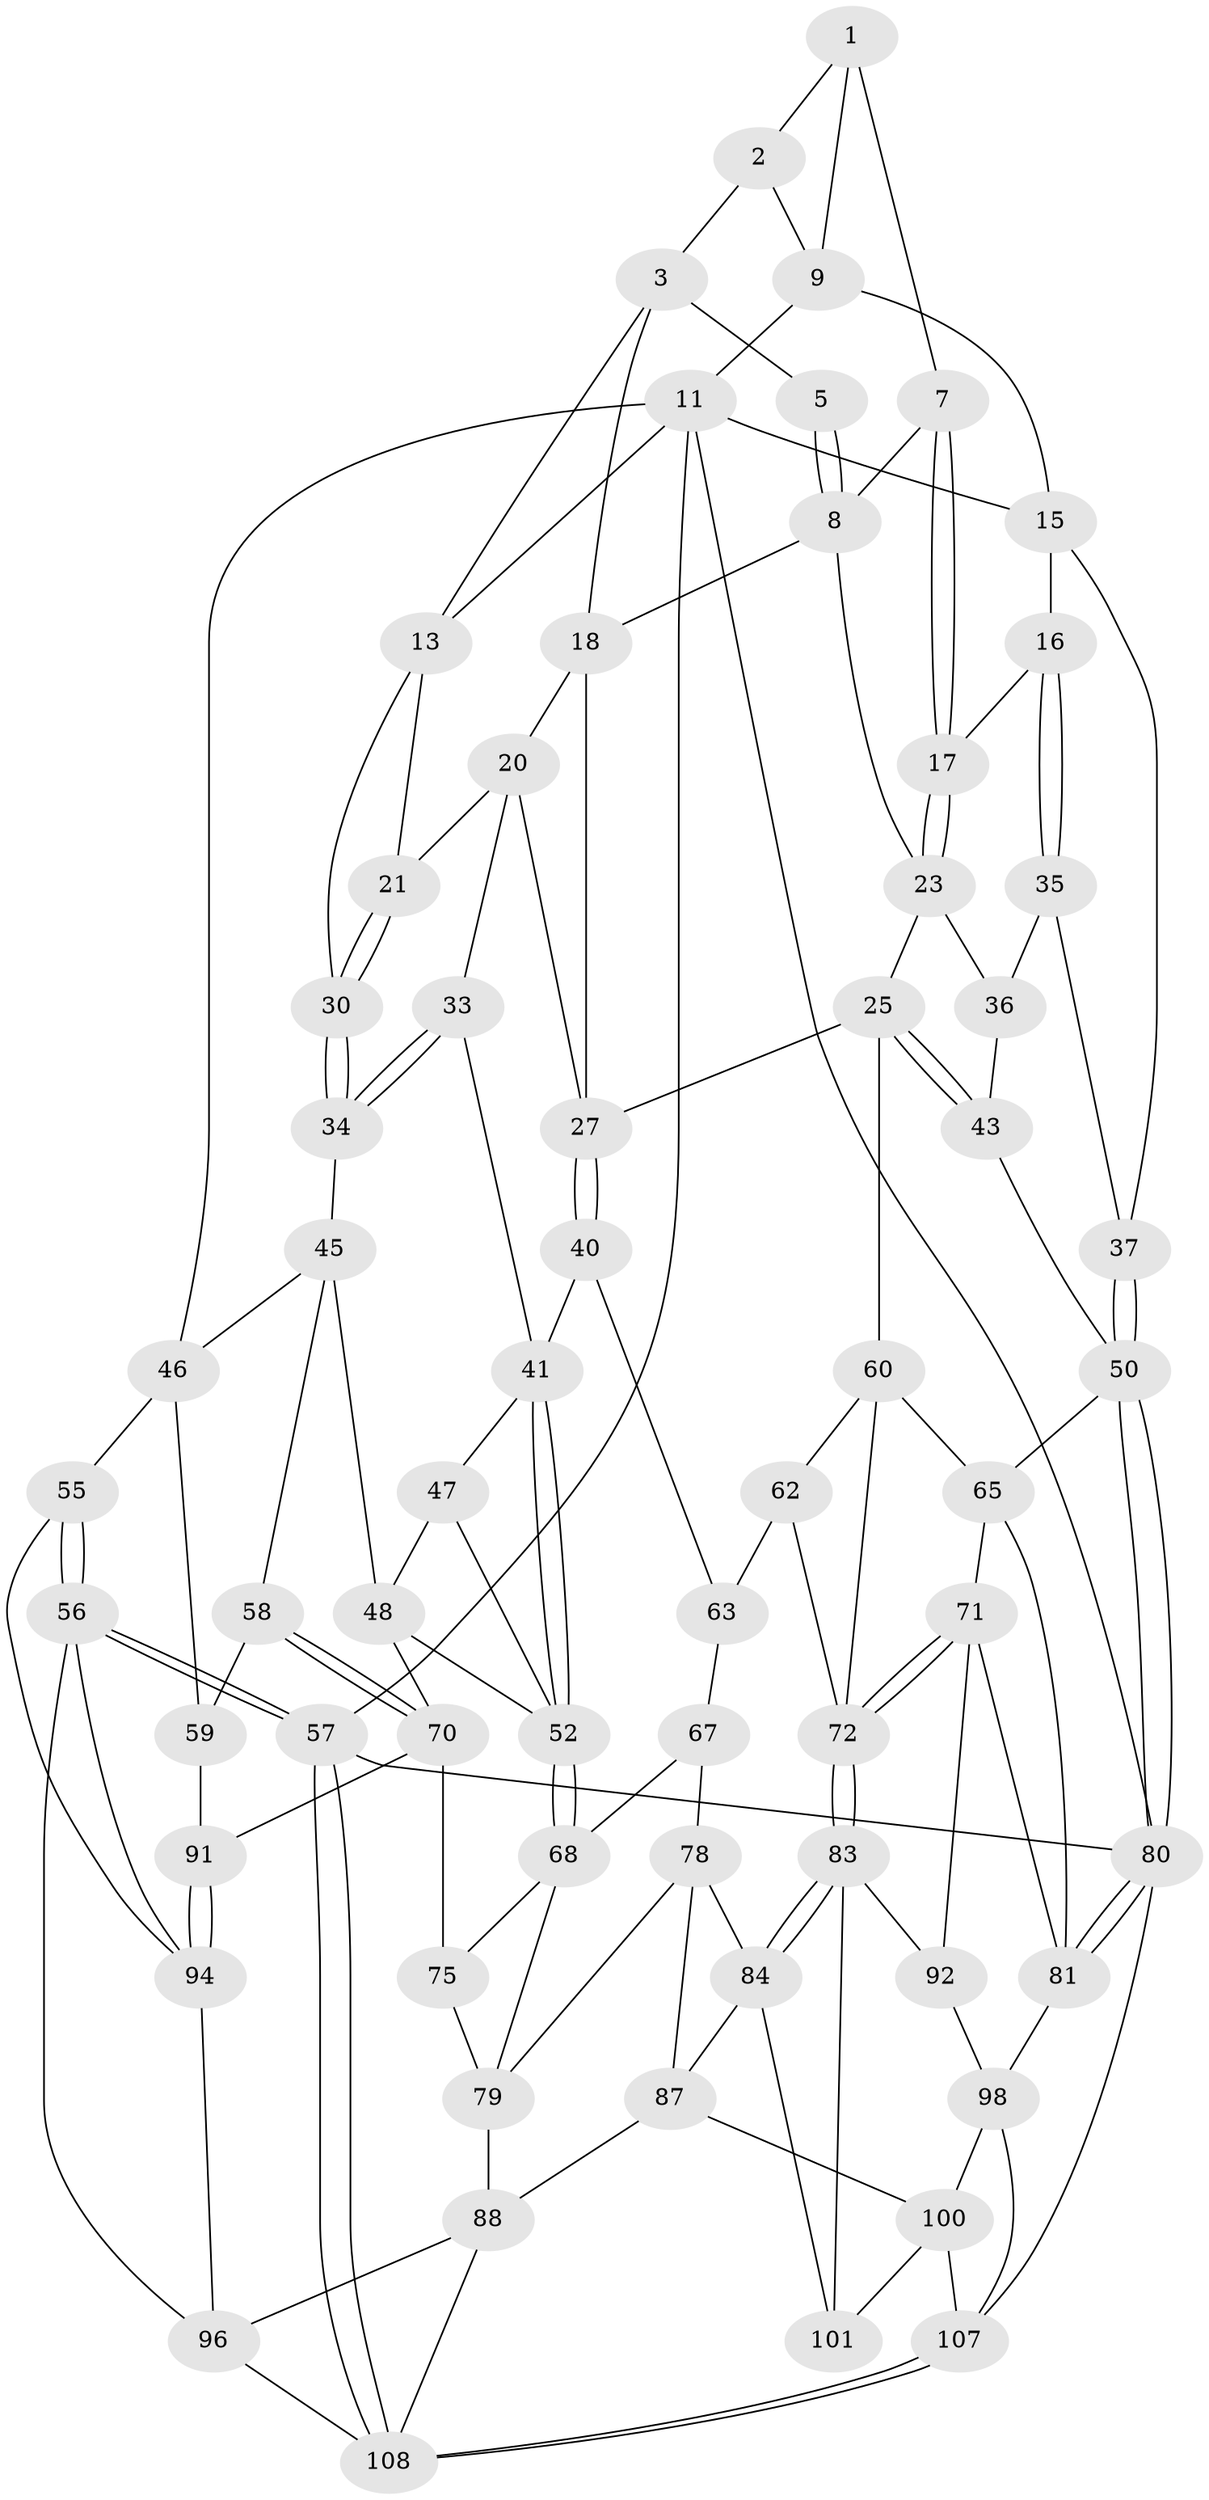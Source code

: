 // original degree distribution, {3: 0.01818181818181818, 4: 0.24545454545454545, 5: 0.509090909090909, 6: 0.22727272727272727}
// Generated by graph-tools (version 1.1) at 2025/42/03/06/25 10:42:35]
// undirected, 65 vertices, 141 edges
graph export_dot {
graph [start="1"]
  node [color=gray90,style=filled];
  1 [pos="+0.7893062517868161+0.062344431266259936",super="+6"];
  2 [pos="+0.7568780555466855+0"];
  3 [pos="+0.5013204874655942+0",super="+4"];
  5 [pos="+0.7706922470063527+0.06768038578360581"];
  7 [pos="+0.8410486958935479+0.11883100770513895"];
  8 [pos="+0.7264479313321788+0.15895550984564638",super="+22"];
  9 [pos="+0.931742338856635+0.048979621449098655",super="+10"];
  11 [pos="+1+0",super="+12"];
  13 [pos="+0+0",super="+14"];
  15 [pos="+0.9388794158897458+0.20098411699381968",super="+29"];
  16 [pos="+0.9145069178942169+0.22338127960390003"];
  17 [pos="+0.8564680066737643+0.18904563007551065"];
  18 [pos="+0.5830243752363831+0.05614454172495536",super="+19"];
  20 [pos="+0.32401139177183563+0.1350299769860622",super="+32"];
  21 [pos="+0.30308438834592044+0.11693280777243933"];
  23 [pos="+0.7397086982030187+0.28563697008250294",super="+24"];
  25 [pos="+0.7029320057221171+0.3394291041974638",super="+26"];
  27 [pos="+0.5865240575621595+0.3734290922721042",super="+28"];
  30 [pos="+0.28741584084111244+0.30953097566932375",super="+31"];
  33 [pos="+0.31690817763330653+0.36763956362230843"];
  34 [pos="+0.3039022578184249+0.3470317682173002",super="+44"];
  35 [pos="+0.9186543274701907+0.28029251252150983",super="+38"];
  36 [pos="+0.8788873479258988+0.30336440533463754",super="+39"];
  37 [pos="+1+0.3813582556732417"];
  40 [pos="+0.47591755343318215+0.42877571578392176"];
  41 [pos="+0.3711964911835433+0.41948258133252475",super="+42"];
  43 [pos="+0.8385101945739685+0.46379897330556563"];
  45 [pos="+0.10488914019792782+0.43602681157699535",super="+49"];
  46 [pos="+0+0.07860124087820657",super="+54"];
  47 [pos="+0.21964147227526853+0.4661323587127603"];
  48 [pos="+0.12254645345214377+0.45188169417109836",super="+69"];
  50 [pos="+1+0.4533749690905283",super="+51"];
  52 [pos="+0.3476872677649115+0.5386646167656338",super="+53"];
  55 [pos="+0+0.6281311649094408"];
  56 [pos="+0+1",super="+104"];
  57 [pos="+0+1"];
  58 [pos="+0.03298926007110499+0.5392284284096057"];
  59 [pos="+0+0.5580663518380512"];
  60 [pos="+0.6195566477340902+0.4651522568761102",super="+61"];
  62 [pos="+0.5142288280346999+0.5810350195824352"];
  63 [pos="+0.4822026184745684+0.5709842017002844",super="+64"];
  65 [pos="+0.8433148394124934+0.5108464877463479",super="+66"];
  67 [pos="+0.3796328567351288+0.5640737870881055",super="+77"];
  68 [pos="+0.3567176659080019+0.5666205455435981",super="+74"];
  70 [pos="+0.21348761044146936+0.6423932839605213",super="+76"];
  71 [pos="+0.7111118207267008+0.6214670793499605",super="+90"];
  72 [pos="+0.619562570030476+0.7127097662597486",super="+73"];
  75 [pos="+0.29545581986831115+0.6860410836743152"];
  78 [pos="+0.45778544663352655+0.6168332048473602",super="+85"];
  79 [pos="+0.4357084596666454+0.620177191633593",super="+86"];
  80 [pos="+1+0.7883716425644103",super="+89"];
  81 [pos="+1+0.784646557697535",super="+82"];
  83 [pos="+0.6126570537816621+0.7315964031471183",super="+93"];
  84 [pos="+0.611759443399758+0.73239309085193",super="+102"];
  87 [pos="+0.3643950082910708+0.8070232223414926",super="+103"];
  88 [pos="+0.35720202007792645+0.8054904897260134",super="+95"];
  91 [pos="+0.14348167242191023+0.7133295514453286"];
  92 [pos="+0.7938878961273539+0.7735060693531596"];
  94 [pos="+0.10215260972911956+0.7715627834091744",super="+97"];
  96 [pos="+0.133844755089157+0.832974961157611",super="+105"];
  98 [pos="+0.9378179132267205+0.8682061512708847",super="+99"];
  100 [pos="+0.7874172552674127+0.8963844547121883",super="+106"];
  101 [pos="+0.7209528991759565+0.8224284679709057"];
  107 [pos="+0.6090952018078595+1",super="+110"];
  108 [pos="+0.17265279875785922+1",super="+109"];
  1 -- 2;
  1 -- 9;
  1 -- 7;
  2 -- 3;
  2 -- 9;
  3 -- 13;
  3 -- 18;
  3 -- 5;
  5 -- 8;
  5 -- 8;
  7 -- 8;
  7 -- 17;
  7 -- 17;
  8 -- 18;
  8 -- 23;
  9 -- 15;
  9 -- 11;
  11 -- 15;
  11 -- 80;
  11 -- 57;
  11 -- 13;
  11 -- 46;
  13 -- 30;
  13 -- 21;
  15 -- 16;
  15 -- 37;
  16 -- 17;
  16 -- 35;
  16 -- 35;
  17 -- 23;
  17 -- 23;
  18 -- 20;
  18 -- 27;
  20 -- 21;
  20 -- 33;
  20 -- 27;
  21 -- 30;
  21 -- 30;
  23 -- 25;
  23 -- 36;
  25 -- 43;
  25 -- 43;
  25 -- 27;
  25 -- 60;
  27 -- 40;
  27 -- 40;
  30 -- 34 [weight=2];
  30 -- 34;
  33 -- 34;
  33 -- 34;
  33 -- 41;
  34 -- 45;
  35 -- 36 [weight=2];
  35 -- 37;
  36 -- 43;
  37 -- 50;
  37 -- 50;
  40 -- 41;
  40 -- 63;
  41 -- 52;
  41 -- 52;
  41 -- 47;
  43 -- 50;
  45 -- 46;
  45 -- 48;
  45 -- 58;
  46 -- 59;
  46 -- 55;
  47 -- 48;
  47 -- 52;
  48 -- 52;
  48 -- 70;
  50 -- 80;
  50 -- 80;
  50 -- 65;
  52 -- 68;
  52 -- 68;
  55 -- 56;
  55 -- 56;
  55 -- 94;
  56 -- 57;
  56 -- 57;
  56 -- 96;
  56 -- 94;
  57 -- 108;
  57 -- 108;
  57 -- 80;
  58 -- 59;
  58 -- 70;
  58 -- 70;
  59 -- 91;
  60 -- 65;
  60 -- 72;
  60 -- 62;
  62 -- 63;
  62 -- 72;
  63 -- 67 [weight=2];
  65 -- 71;
  65 -- 81;
  67 -- 68;
  67 -- 78;
  68 -- 75;
  68 -- 79;
  70 -- 91;
  70 -- 75;
  71 -- 72;
  71 -- 72;
  71 -- 92;
  71 -- 81;
  72 -- 83;
  72 -- 83;
  75 -- 79;
  78 -- 79;
  78 -- 84;
  78 -- 87;
  79 -- 88;
  80 -- 81;
  80 -- 81;
  80 -- 107;
  81 -- 98;
  83 -- 84;
  83 -- 84;
  83 -- 92;
  83 -- 101;
  84 -- 101;
  84 -- 87;
  87 -- 88;
  87 -- 100;
  88 -- 96;
  88 -- 108;
  91 -- 94;
  91 -- 94;
  92 -- 98;
  94 -- 96;
  96 -- 108;
  98 -- 107;
  98 -- 100;
  100 -- 101;
  100 -- 107;
  107 -- 108;
  107 -- 108;
}
